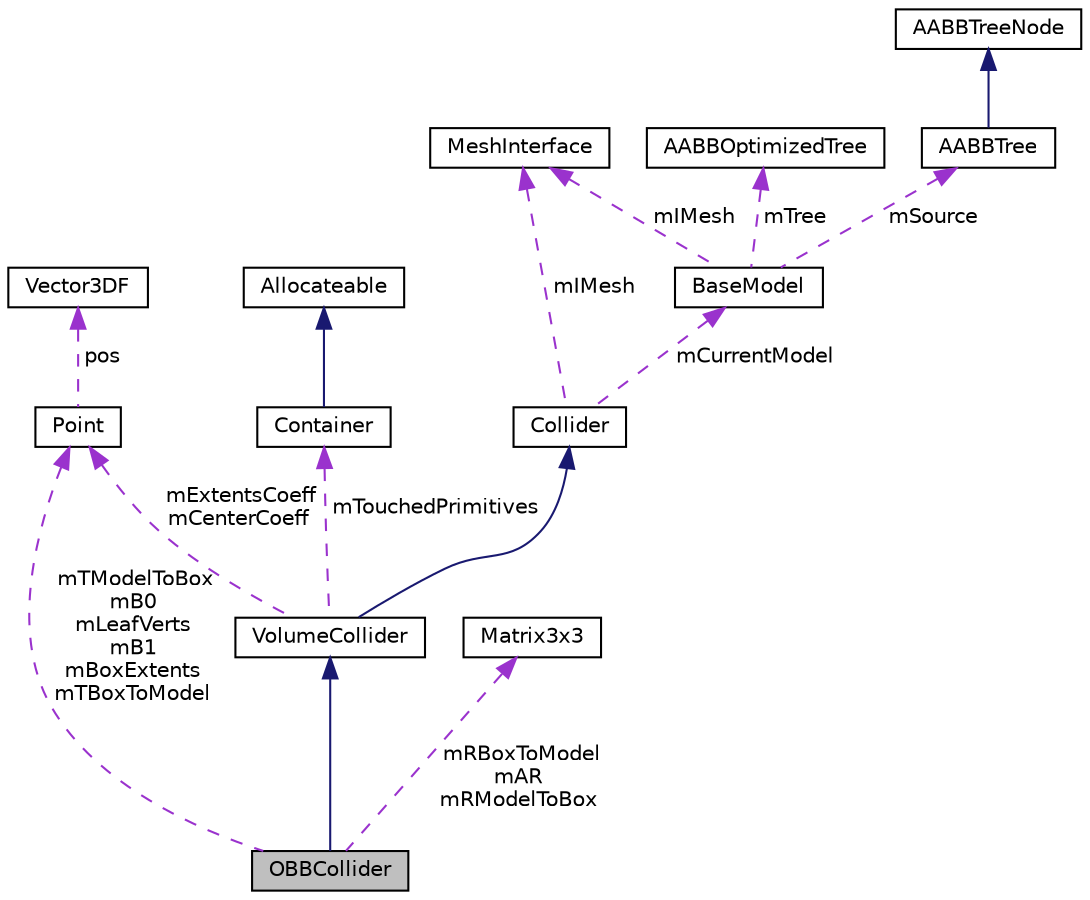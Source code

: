 digraph "OBBCollider"
{
  edge [fontname="Helvetica",fontsize="10",labelfontname="Helvetica",labelfontsize="10"];
  node [fontname="Helvetica",fontsize="10",shape=record];
  Node1 [label="OBBCollider",height=0.2,width=0.4,color="black", fillcolor="grey75", style="filled", fontcolor="black"];
  Node2 -> Node1 [dir="back",color="midnightblue",fontsize="10",style="solid"];
  Node2 [label="VolumeCollider",height=0.2,width=0.4,color="black", fillcolor="white", style="filled",URL="$class_volume_collider.html"];
  Node3 -> Node2 [dir="back",color="midnightblue",fontsize="10",style="solid"];
  Node3 [label="Collider",height=0.2,width=0.4,color="black", fillcolor="white", style="filled",URL="$class_collider.html"];
  Node4 -> Node3 [dir="back",color="darkorchid3",fontsize="10",style="dashed",label=" mIMesh" ];
  Node4 [label="MeshInterface",height=0.2,width=0.4,color="black", fillcolor="white", style="filled",URL="$class_mesh_interface.html"];
  Node5 -> Node3 [dir="back",color="darkorchid3",fontsize="10",style="dashed",label=" mCurrentModel" ];
  Node5 [label="BaseModel",height=0.2,width=0.4,color="black", fillcolor="white", style="filled",URL="$class_base_model.html"];
  Node6 -> Node5 [dir="back",color="darkorchid3",fontsize="10",style="dashed",label=" mTree" ];
  Node6 [label="AABBOptimizedTree",height=0.2,width=0.4,color="black", fillcolor="white", style="filled",URL="$class_a_a_b_b_optimized_tree.html"];
  Node4 -> Node5 [dir="back",color="darkorchid3",fontsize="10",style="dashed",label=" mIMesh" ];
  Node7 -> Node5 [dir="back",color="darkorchid3",fontsize="10",style="dashed",label=" mSource" ];
  Node7 [label="AABBTree",height=0.2,width=0.4,color="black", fillcolor="white", style="filled",URL="$class_a_a_b_b_tree.html"];
  Node8 -> Node7 [dir="back",color="midnightblue",fontsize="10",style="solid"];
  Node8 [label="AABBTreeNode",height=0.2,width=0.4,color="black", fillcolor="white", style="filled",URL="$class_a_a_b_b_tree_node.html"];
  Node9 -> Node2 [dir="back",color="darkorchid3",fontsize="10",style="dashed",label=" mExtentsCoeff\nmCenterCoeff" ];
  Node9 [label="Point",height=0.2,width=0.4,color="black", fillcolor="white", style="filled",URL="$class_point.html"];
  Node10 -> Node9 [dir="back",color="darkorchid3",fontsize="10",style="dashed",label=" pos" ];
  Node10 [label="Vector3DF",height=0.2,width=0.4,color="black", fillcolor="white", style="filled",URL="$class_vector3_d_f.html"];
  Node11 -> Node2 [dir="back",color="darkorchid3",fontsize="10",style="dashed",label=" mTouchedPrimitives" ];
  Node11 [label="Container",height=0.2,width=0.4,color="black", fillcolor="white", style="filled",URL="$class_container.html"];
  Node12 -> Node11 [dir="back",color="midnightblue",fontsize="10",style="solid"];
  Node12 [label="Allocateable",height=0.2,width=0.4,color="black", fillcolor="white", style="filled",URL="$class_allocateable.html"];
  Node9 -> Node1 [dir="back",color="darkorchid3",fontsize="10",style="dashed",label=" mTModelToBox\nmB0\nmLeafVerts\nmB1\nmBoxExtents\nmTBoxToModel" ];
  Node13 -> Node1 [dir="back",color="darkorchid3",fontsize="10",style="dashed",label=" mRBoxToModel\nmAR\nmRModelToBox" ];
  Node13 [label="Matrix3x3",height=0.2,width=0.4,color="black", fillcolor="white", style="filled",URL="$class_matrix3x3.html"];
}
